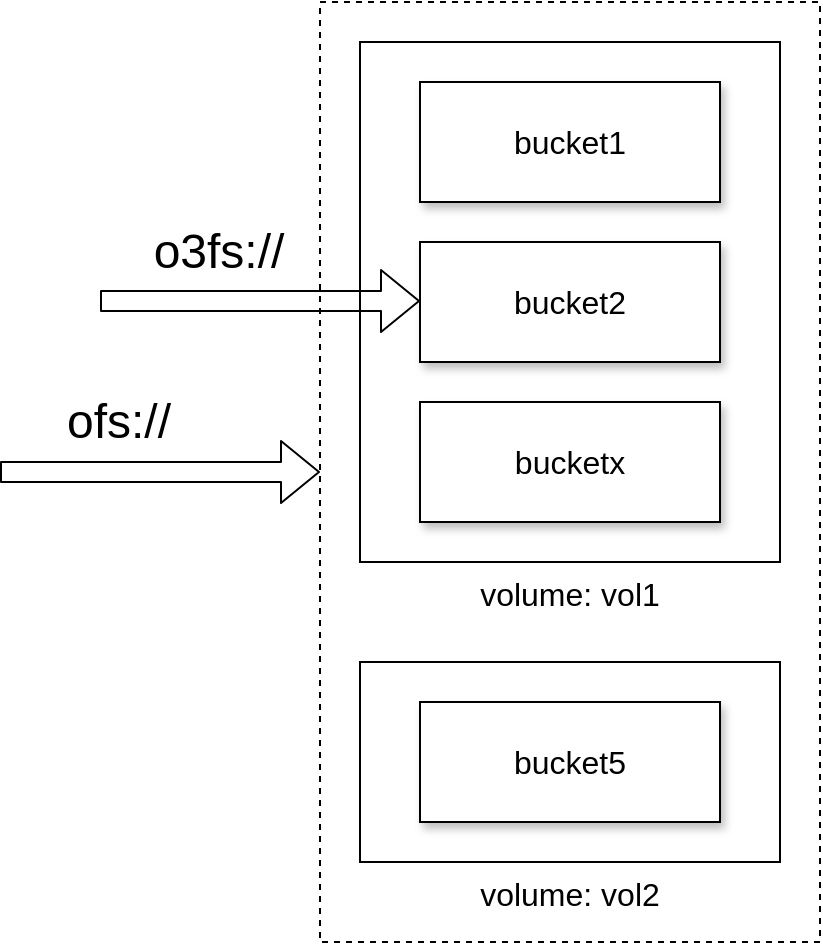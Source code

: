<mxfile version="13.5.1" type="device"><diagram id="CYEASA7ncqcok5CZbQyx" name="Page-3"><mxGraphModel dx="1882" dy="891" grid="1" gridSize="10" guides="1" tooltips="1" connect="1" arrows="1" fold="1" page="1" pageScale="1" pageWidth="1000" pageHeight="1000" math="0" shadow="0"><root><mxCell id="V27GmmuhpiBLX9_V_JwL-0"/><mxCell id="V27GmmuhpiBLX9_V_JwL-1" parent="V27GmmuhpiBLX9_V_JwL-0"/><mxCell id="V27GmmuhpiBLX9_V_JwL-2" value="volume: vol1" style="rounded=0;whiteSpace=wrap;html=1;fontSize=16;verticalAlign=top;labelPosition=center;verticalLabelPosition=bottom;align=center;" parent="V27GmmuhpiBLX9_V_JwL-1" vertex="1"><mxGeometry x="280" y="50" width="210" height="260" as="geometry"/></mxCell><mxCell id="V27GmmuhpiBLX9_V_JwL-9" value="bucket1" style="rounded=0;whiteSpace=wrap;html=1;fontSize=16;shadow=1;" parent="V27GmmuhpiBLX9_V_JwL-1" vertex="1"><mxGeometry x="310" y="70" width="150" height="60" as="geometry"/></mxCell><mxCell id="V27GmmuhpiBLX9_V_JwL-12" value="bucket2" style="rounded=0;whiteSpace=wrap;html=1;fontSize=16;shadow=1;" parent="V27GmmuhpiBLX9_V_JwL-1" vertex="1"><mxGeometry x="310" y="150" width="150" height="60" as="geometry"/></mxCell><mxCell id="xPBFiZwF_ukCBRU6HDum-2" value="bucketx" style="rounded=0;whiteSpace=wrap;html=1;fontSize=16;shadow=1;" parent="V27GmmuhpiBLX9_V_JwL-1" vertex="1"><mxGeometry x="310" y="230" width="150" height="60" as="geometry"/></mxCell><mxCell id="4ryXidPiWrEVS1puke80-0" value="volume: vol2" style="rounded=0;whiteSpace=wrap;html=1;fontSize=16;verticalAlign=top;labelPosition=center;verticalLabelPosition=bottom;align=center;" vertex="1" parent="V27GmmuhpiBLX9_V_JwL-1"><mxGeometry x="280" y="360" width="210" height="100" as="geometry"/></mxCell><mxCell id="4ryXidPiWrEVS1puke80-1" value="bucket5" style="rounded=0;whiteSpace=wrap;html=1;fontSize=16;shadow=1;" vertex="1" parent="V27GmmuhpiBLX9_V_JwL-1"><mxGeometry x="310" y="380" width="150" height="60" as="geometry"/></mxCell><mxCell id="4ryXidPiWrEVS1puke80-4" value="" style="rounded=0;whiteSpace=wrap;html=1;fontSize=16;verticalAlign=top;labelPosition=center;verticalLabelPosition=bottom;align=center;fillColor=none;dashed=1;" vertex="1" parent="V27GmmuhpiBLX9_V_JwL-1"><mxGeometry x="260" y="30" width="250" height="470" as="geometry"/></mxCell><mxCell id="4ryXidPiWrEVS1puke80-5" value="" style="shape=flexArrow;endArrow=classic;html=1;entryX=0;entryY=0.5;entryDx=0;entryDy=0;" edge="1" parent="V27GmmuhpiBLX9_V_JwL-1" target="4ryXidPiWrEVS1puke80-4"><mxGeometry width="50" height="50" relative="1" as="geometry"><mxPoint x="100" y="265" as="sourcePoint"/><mxPoint x="100" y="170" as="targetPoint"/></mxGeometry></mxCell><mxCell id="4ryXidPiWrEVS1puke80-6" value="&lt;font style=&quot;font-size: 24px&quot;&gt;ofs://&lt;/font&gt;" style="edgeLabel;html=1;align=center;verticalAlign=middle;resizable=0;points=[];" vertex="1" connectable="0" parent="4ryXidPiWrEVS1puke80-5"><mxGeometry x="-0.263" y="3" relative="1" as="geometry"><mxPoint y="-22" as="offset"/></mxGeometry></mxCell><mxCell id="4ryXidPiWrEVS1puke80-7" value="" style="shape=flexArrow;endArrow=classic;html=1;entryX=0;entryY=0.5;entryDx=0;entryDy=0;" edge="1" parent="V27GmmuhpiBLX9_V_JwL-1"><mxGeometry width="50" height="50" relative="1" as="geometry"><mxPoint x="150" y="179.5" as="sourcePoint"/><mxPoint x="310" y="179.5" as="targetPoint"/></mxGeometry></mxCell><mxCell id="4ryXidPiWrEVS1puke80-8" value="&lt;font style=&quot;font-size: 24px&quot;&gt;o3fs://&lt;/font&gt;" style="edgeLabel;html=1;align=center;verticalAlign=middle;resizable=0;points=[];" vertex="1" connectable="0" parent="4ryXidPiWrEVS1puke80-7"><mxGeometry x="-0.263" y="3" relative="1" as="geometry"><mxPoint y="-22" as="offset"/></mxGeometry></mxCell></root></mxGraphModel></diagram></mxfile>